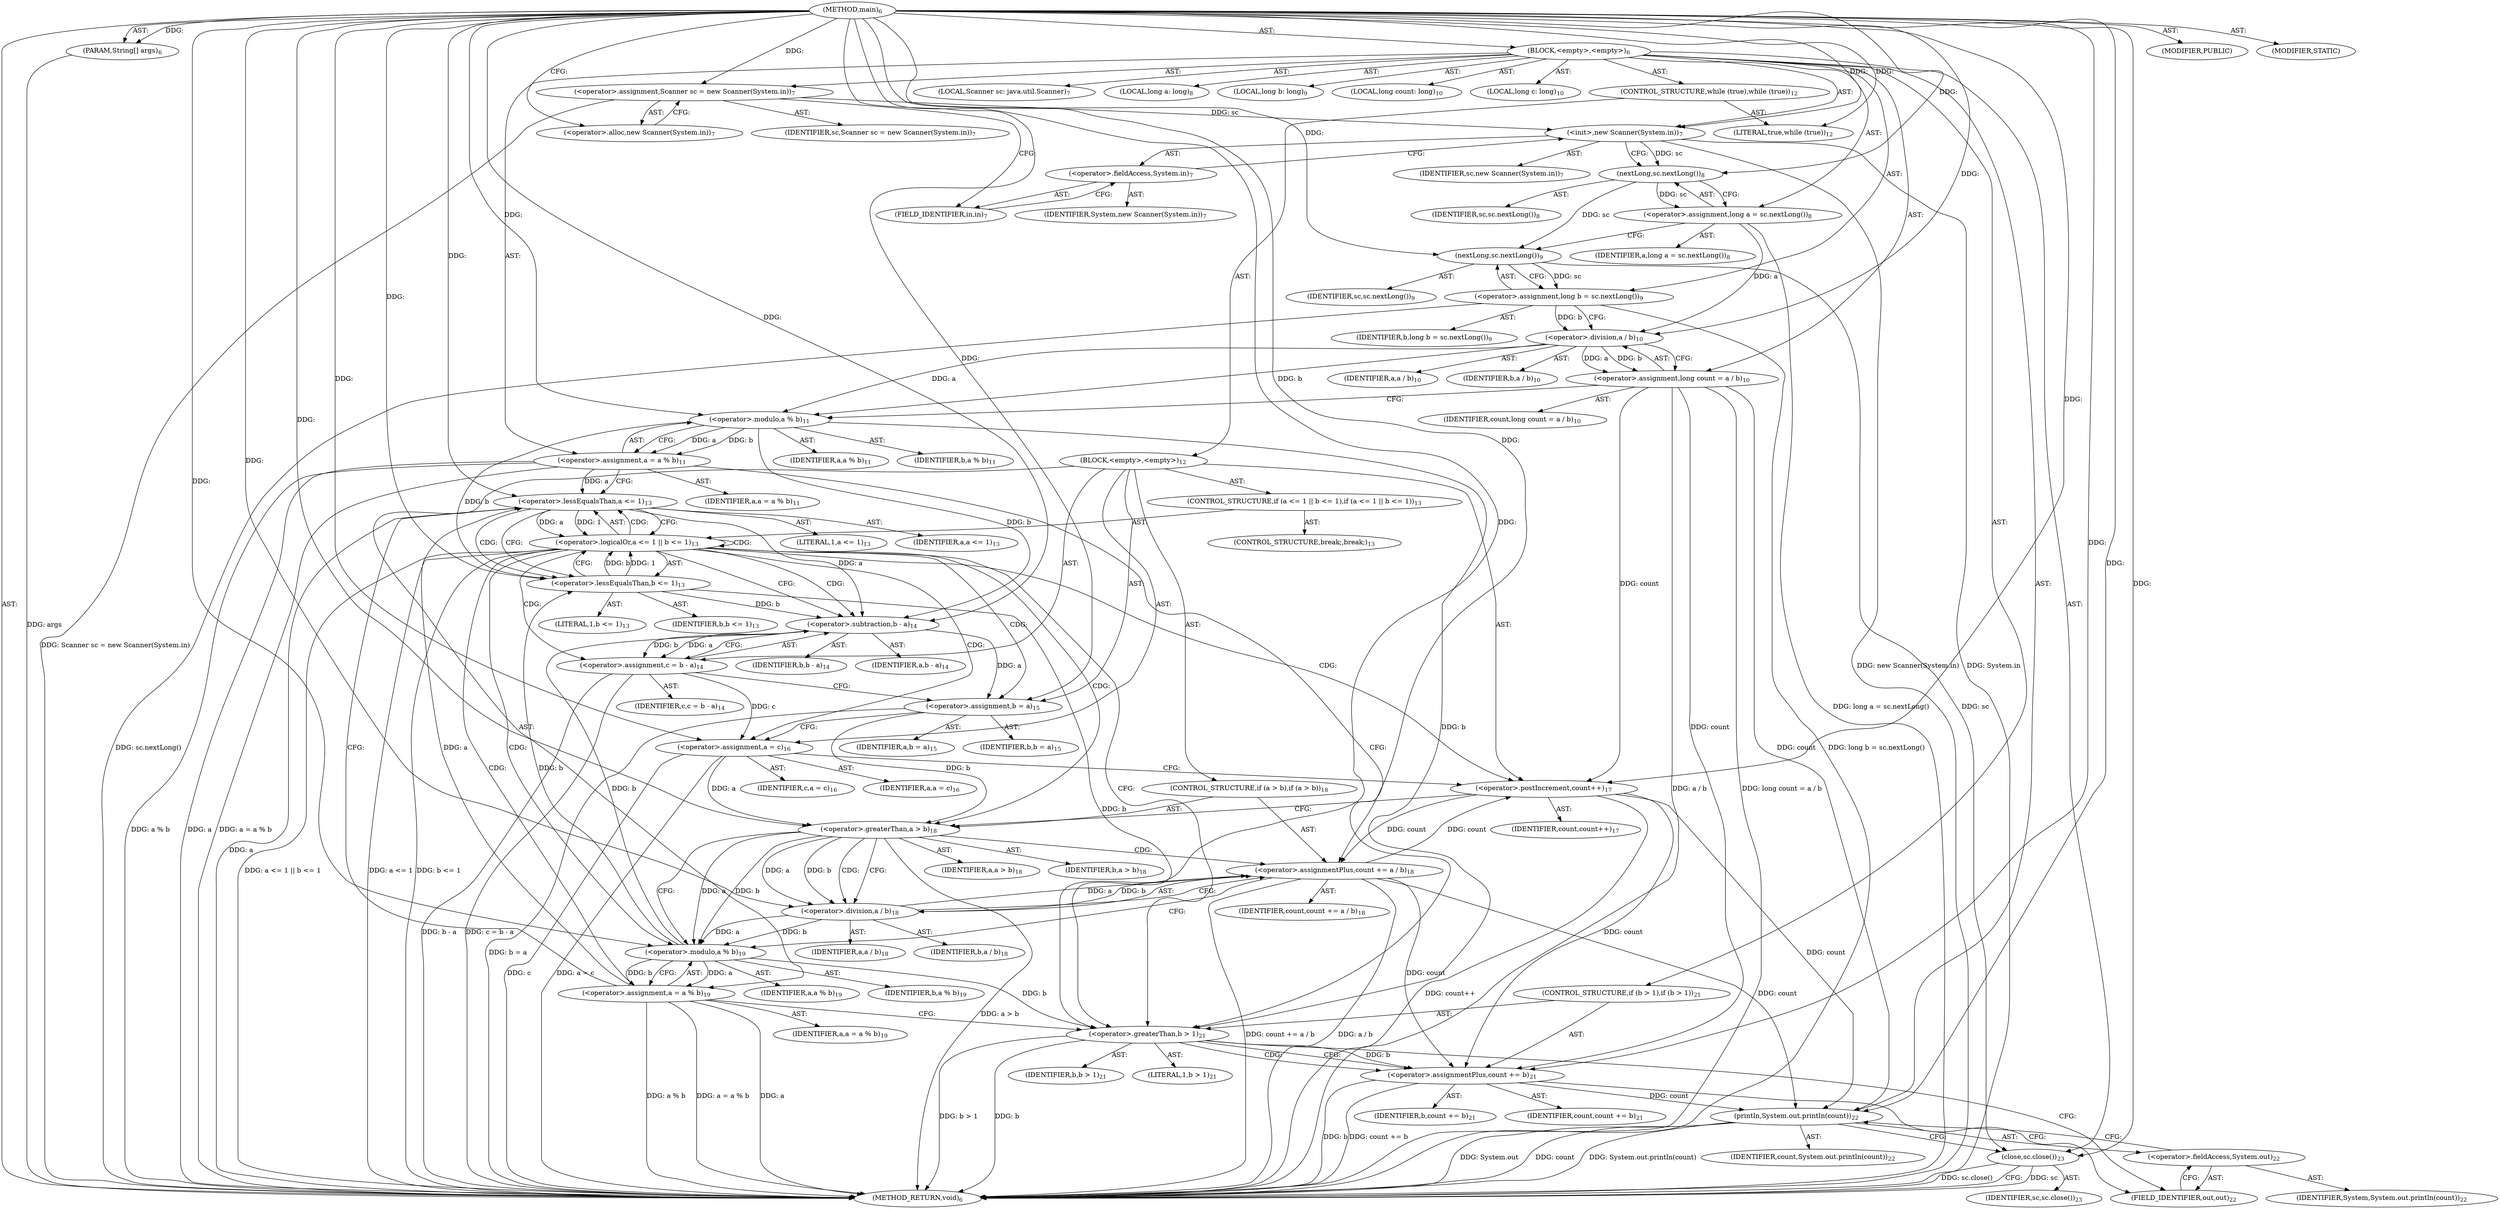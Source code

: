 digraph "main" {  
"19" [label = <(METHOD,main)<SUB>6</SUB>> ]
"20" [label = <(PARAM,String[] args)<SUB>6</SUB>> ]
"21" [label = <(BLOCK,&lt;empty&gt;,&lt;empty&gt;)<SUB>6</SUB>> ]
"4" [label = <(LOCAL,Scanner sc: java.util.Scanner)<SUB>7</SUB>> ]
"22" [label = <(&lt;operator&gt;.assignment,Scanner sc = new Scanner(System.in))<SUB>7</SUB>> ]
"23" [label = <(IDENTIFIER,sc,Scanner sc = new Scanner(System.in))<SUB>7</SUB>> ]
"24" [label = <(&lt;operator&gt;.alloc,new Scanner(System.in))<SUB>7</SUB>> ]
"25" [label = <(&lt;init&gt;,new Scanner(System.in))<SUB>7</SUB>> ]
"3" [label = <(IDENTIFIER,sc,new Scanner(System.in))<SUB>7</SUB>> ]
"26" [label = <(&lt;operator&gt;.fieldAccess,System.in)<SUB>7</SUB>> ]
"27" [label = <(IDENTIFIER,System,new Scanner(System.in))<SUB>7</SUB>> ]
"28" [label = <(FIELD_IDENTIFIER,in,in)<SUB>7</SUB>> ]
"29" [label = <(LOCAL,long a: long)<SUB>8</SUB>> ]
"30" [label = <(&lt;operator&gt;.assignment,long a = sc.nextLong())<SUB>8</SUB>> ]
"31" [label = <(IDENTIFIER,a,long a = sc.nextLong())<SUB>8</SUB>> ]
"32" [label = <(nextLong,sc.nextLong())<SUB>8</SUB>> ]
"33" [label = <(IDENTIFIER,sc,sc.nextLong())<SUB>8</SUB>> ]
"34" [label = <(LOCAL,long b: long)<SUB>9</SUB>> ]
"35" [label = <(&lt;operator&gt;.assignment,long b = sc.nextLong())<SUB>9</SUB>> ]
"36" [label = <(IDENTIFIER,b,long b = sc.nextLong())<SUB>9</SUB>> ]
"37" [label = <(nextLong,sc.nextLong())<SUB>9</SUB>> ]
"38" [label = <(IDENTIFIER,sc,sc.nextLong())<SUB>9</SUB>> ]
"39" [label = <(LOCAL,long count: long)<SUB>10</SUB>> ]
"40" [label = <(LOCAL,long c: long)<SUB>10</SUB>> ]
"41" [label = <(&lt;operator&gt;.assignment,long count = a / b)<SUB>10</SUB>> ]
"42" [label = <(IDENTIFIER,count,long count = a / b)<SUB>10</SUB>> ]
"43" [label = <(&lt;operator&gt;.division,a / b)<SUB>10</SUB>> ]
"44" [label = <(IDENTIFIER,a,a / b)<SUB>10</SUB>> ]
"45" [label = <(IDENTIFIER,b,a / b)<SUB>10</SUB>> ]
"46" [label = <(&lt;operator&gt;.assignment,a = a % b)<SUB>11</SUB>> ]
"47" [label = <(IDENTIFIER,a,a = a % b)<SUB>11</SUB>> ]
"48" [label = <(&lt;operator&gt;.modulo,a % b)<SUB>11</SUB>> ]
"49" [label = <(IDENTIFIER,a,a % b)<SUB>11</SUB>> ]
"50" [label = <(IDENTIFIER,b,a % b)<SUB>11</SUB>> ]
"51" [label = <(CONTROL_STRUCTURE,while (true),while (true))<SUB>12</SUB>> ]
"52" [label = <(LITERAL,true,while (true))<SUB>12</SUB>> ]
"53" [label = <(BLOCK,&lt;empty&gt;,&lt;empty&gt;)<SUB>12</SUB>> ]
"54" [label = <(CONTROL_STRUCTURE,if (a &lt;= 1 || b &lt;= 1),if (a &lt;= 1 || b &lt;= 1))<SUB>13</SUB>> ]
"55" [label = <(&lt;operator&gt;.logicalOr,a &lt;= 1 || b &lt;= 1)<SUB>13</SUB>> ]
"56" [label = <(&lt;operator&gt;.lessEqualsThan,a &lt;= 1)<SUB>13</SUB>> ]
"57" [label = <(IDENTIFIER,a,a &lt;= 1)<SUB>13</SUB>> ]
"58" [label = <(LITERAL,1,a &lt;= 1)<SUB>13</SUB>> ]
"59" [label = <(&lt;operator&gt;.lessEqualsThan,b &lt;= 1)<SUB>13</SUB>> ]
"60" [label = <(IDENTIFIER,b,b &lt;= 1)<SUB>13</SUB>> ]
"61" [label = <(LITERAL,1,b &lt;= 1)<SUB>13</SUB>> ]
"62" [label = <(CONTROL_STRUCTURE,break;,break;)<SUB>13</SUB>> ]
"63" [label = <(&lt;operator&gt;.assignment,c = b - a)<SUB>14</SUB>> ]
"64" [label = <(IDENTIFIER,c,c = b - a)<SUB>14</SUB>> ]
"65" [label = <(&lt;operator&gt;.subtraction,b - a)<SUB>14</SUB>> ]
"66" [label = <(IDENTIFIER,b,b - a)<SUB>14</SUB>> ]
"67" [label = <(IDENTIFIER,a,b - a)<SUB>14</SUB>> ]
"68" [label = <(&lt;operator&gt;.assignment,b = a)<SUB>15</SUB>> ]
"69" [label = <(IDENTIFIER,b,b = a)<SUB>15</SUB>> ]
"70" [label = <(IDENTIFIER,a,b = a)<SUB>15</SUB>> ]
"71" [label = <(&lt;operator&gt;.assignment,a = c)<SUB>16</SUB>> ]
"72" [label = <(IDENTIFIER,a,a = c)<SUB>16</SUB>> ]
"73" [label = <(IDENTIFIER,c,a = c)<SUB>16</SUB>> ]
"74" [label = <(&lt;operator&gt;.postIncrement,count++)<SUB>17</SUB>> ]
"75" [label = <(IDENTIFIER,count,count++)<SUB>17</SUB>> ]
"76" [label = <(CONTROL_STRUCTURE,if (a &gt; b),if (a &gt; b))<SUB>18</SUB>> ]
"77" [label = <(&lt;operator&gt;.greaterThan,a &gt; b)<SUB>18</SUB>> ]
"78" [label = <(IDENTIFIER,a,a &gt; b)<SUB>18</SUB>> ]
"79" [label = <(IDENTIFIER,b,a &gt; b)<SUB>18</SUB>> ]
"80" [label = <(&lt;operator&gt;.assignmentPlus,count += a / b)<SUB>18</SUB>> ]
"81" [label = <(IDENTIFIER,count,count += a / b)<SUB>18</SUB>> ]
"82" [label = <(&lt;operator&gt;.division,a / b)<SUB>18</SUB>> ]
"83" [label = <(IDENTIFIER,a,a / b)<SUB>18</SUB>> ]
"84" [label = <(IDENTIFIER,b,a / b)<SUB>18</SUB>> ]
"85" [label = <(&lt;operator&gt;.assignment,a = a % b)<SUB>19</SUB>> ]
"86" [label = <(IDENTIFIER,a,a = a % b)<SUB>19</SUB>> ]
"87" [label = <(&lt;operator&gt;.modulo,a % b)<SUB>19</SUB>> ]
"88" [label = <(IDENTIFIER,a,a % b)<SUB>19</SUB>> ]
"89" [label = <(IDENTIFIER,b,a % b)<SUB>19</SUB>> ]
"90" [label = <(CONTROL_STRUCTURE,if (b &gt; 1),if (b &gt; 1))<SUB>21</SUB>> ]
"91" [label = <(&lt;operator&gt;.greaterThan,b &gt; 1)<SUB>21</SUB>> ]
"92" [label = <(IDENTIFIER,b,b &gt; 1)<SUB>21</SUB>> ]
"93" [label = <(LITERAL,1,b &gt; 1)<SUB>21</SUB>> ]
"94" [label = <(&lt;operator&gt;.assignmentPlus,count += b)<SUB>21</SUB>> ]
"95" [label = <(IDENTIFIER,count,count += b)<SUB>21</SUB>> ]
"96" [label = <(IDENTIFIER,b,count += b)<SUB>21</SUB>> ]
"97" [label = <(println,System.out.println(count))<SUB>22</SUB>> ]
"98" [label = <(&lt;operator&gt;.fieldAccess,System.out)<SUB>22</SUB>> ]
"99" [label = <(IDENTIFIER,System,System.out.println(count))<SUB>22</SUB>> ]
"100" [label = <(FIELD_IDENTIFIER,out,out)<SUB>22</SUB>> ]
"101" [label = <(IDENTIFIER,count,System.out.println(count))<SUB>22</SUB>> ]
"102" [label = <(close,sc.close())<SUB>23</SUB>> ]
"103" [label = <(IDENTIFIER,sc,sc.close())<SUB>23</SUB>> ]
"104" [label = <(MODIFIER,PUBLIC)> ]
"105" [label = <(MODIFIER,STATIC)> ]
"106" [label = <(METHOD_RETURN,void)<SUB>6</SUB>> ]
  "19" -> "20"  [ label = "AST: "] 
  "19" -> "21"  [ label = "AST: "] 
  "19" -> "104"  [ label = "AST: "] 
  "19" -> "105"  [ label = "AST: "] 
  "19" -> "106"  [ label = "AST: "] 
  "21" -> "4"  [ label = "AST: "] 
  "21" -> "22"  [ label = "AST: "] 
  "21" -> "25"  [ label = "AST: "] 
  "21" -> "29"  [ label = "AST: "] 
  "21" -> "30"  [ label = "AST: "] 
  "21" -> "34"  [ label = "AST: "] 
  "21" -> "35"  [ label = "AST: "] 
  "21" -> "39"  [ label = "AST: "] 
  "21" -> "40"  [ label = "AST: "] 
  "21" -> "41"  [ label = "AST: "] 
  "21" -> "46"  [ label = "AST: "] 
  "21" -> "51"  [ label = "AST: "] 
  "21" -> "90"  [ label = "AST: "] 
  "21" -> "97"  [ label = "AST: "] 
  "21" -> "102"  [ label = "AST: "] 
  "22" -> "23"  [ label = "AST: "] 
  "22" -> "24"  [ label = "AST: "] 
  "25" -> "3"  [ label = "AST: "] 
  "25" -> "26"  [ label = "AST: "] 
  "26" -> "27"  [ label = "AST: "] 
  "26" -> "28"  [ label = "AST: "] 
  "30" -> "31"  [ label = "AST: "] 
  "30" -> "32"  [ label = "AST: "] 
  "32" -> "33"  [ label = "AST: "] 
  "35" -> "36"  [ label = "AST: "] 
  "35" -> "37"  [ label = "AST: "] 
  "37" -> "38"  [ label = "AST: "] 
  "41" -> "42"  [ label = "AST: "] 
  "41" -> "43"  [ label = "AST: "] 
  "43" -> "44"  [ label = "AST: "] 
  "43" -> "45"  [ label = "AST: "] 
  "46" -> "47"  [ label = "AST: "] 
  "46" -> "48"  [ label = "AST: "] 
  "48" -> "49"  [ label = "AST: "] 
  "48" -> "50"  [ label = "AST: "] 
  "51" -> "52"  [ label = "AST: "] 
  "51" -> "53"  [ label = "AST: "] 
  "53" -> "54"  [ label = "AST: "] 
  "53" -> "63"  [ label = "AST: "] 
  "53" -> "68"  [ label = "AST: "] 
  "53" -> "71"  [ label = "AST: "] 
  "53" -> "74"  [ label = "AST: "] 
  "53" -> "76"  [ label = "AST: "] 
  "53" -> "85"  [ label = "AST: "] 
  "54" -> "55"  [ label = "AST: "] 
  "54" -> "62"  [ label = "AST: "] 
  "55" -> "56"  [ label = "AST: "] 
  "55" -> "59"  [ label = "AST: "] 
  "56" -> "57"  [ label = "AST: "] 
  "56" -> "58"  [ label = "AST: "] 
  "59" -> "60"  [ label = "AST: "] 
  "59" -> "61"  [ label = "AST: "] 
  "63" -> "64"  [ label = "AST: "] 
  "63" -> "65"  [ label = "AST: "] 
  "65" -> "66"  [ label = "AST: "] 
  "65" -> "67"  [ label = "AST: "] 
  "68" -> "69"  [ label = "AST: "] 
  "68" -> "70"  [ label = "AST: "] 
  "71" -> "72"  [ label = "AST: "] 
  "71" -> "73"  [ label = "AST: "] 
  "74" -> "75"  [ label = "AST: "] 
  "76" -> "77"  [ label = "AST: "] 
  "76" -> "80"  [ label = "AST: "] 
  "77" -> "78"  [ label = "AST: "] 
  "77" -> "79"  [ label = "AST: "] 
  "80" -> "81"  [ label = "AST: "] 
  "80" -> "82"  [ label = "AST: "] 
  "82" -> "83"  [ label = "AST: "] 
  "82" -> "84"  [ label = "AST: "] 
  "85" -> "86"  [ label = "AST: "] 
  "85" -> "87"  [ label = "AST: "] 
  "87" -> "88"  [ label = "AST: "] 
  "87" -> "89"  [ label = "AST: "] 
  "90" -> "91"  [ label = "AST: "] 
  "90" -> "94"  [ label = "AST: "] 
  "91" -> "92"  [ label = "AST: "] 
  "91" -> "93"  [ label = "AST: "] 
  "94" -> "95"  [ label = "AST: "] 
  "94" -> "96"  [ label = "AST: "] 
  "97" -> "98"  [ label = "AST: "] 
  "97" -> "101"  [ label = "AST: "] 
  "98" -> "99"  [ label = "AST: "] 
  "98" -> "100"  [ label = "AST: "] 
  "102" -> "103"  [ label = "AST: "] 
  "22" -> "28"  [ label = "CFG: "] 
  "25" -> "32"  [ label = "CFG: "] 
  "30" -> "37"  [ label = "CFG: "] 
  "35" -> "43"  [ label = "CFG: "] 
  "41" -> "48"  [ label = "CFG: "] 
  "46" -> "56"  [ label = "CFG: "] 
  "46" -> "91"  [ label = "CFG: "] 
  "97" -> "102"  [ label = "CFG: "] 
  "102" -> "106"  [ label = "CFG: "] 
  "24" -> "22"  [ label = "CFG: "] 
  "26" -> "25"  [ label = "CFG: "] 
  "32" -> "30"  [ label = "CFG: "] 
  "37" -> "35"  [ label = "CFG: "] 
  "43" -> "41"  [ label = "CFG: "] 
  "48" -> "46"  [ label = "CFG: "] 
  "91" -> "94"  [ label = "CFG: "] 
  "91" -> "100"  [ label = "CFG: "] 
  "94" -> "100"  [ label = "CFG: "] 
  "98" -> "97"  [ label = "CFG: "] 
  "28" -> "26"  [ label = "CFG: "] 
  "63" -> "68"  [ label = "CFG: "] 
  "68" -> "71"  [ label = "CFG: "] 
  "71" -> "74"  [ label = "CFG: "] 
  "74" -> "77"  [ label = "CFG: "] 
  "85" -> "56"  [ label = "CFG: "] 
  "85" -> "91"  [ label = "CFG: "] 
  "100" -> "98"  [ label = "CFG: "] 
  "55" -> "91"  [ label = "CFG: "] 
  "55" -> "65"  [ label = "CFG: "] 
  "65" -> "63"  [ label = "CFG: "] 
  "77" -> "82"  [ label = "CFG: "] 
  "77" -> "87"  [ label = "CFG: "] 
  "80" -> "87"  [ label = "CFG: "] 
  "87" -> "85"  [ label = "CFG: "] 
  "56" -> "55"  [ label = "CFG: "] 
  "56" -> "59"  [ label = "CFG: "] 
  "59" -> "55"  [ label = "CFG: "] 
  "82" -> "80"  [ label = "CFG: "] 
  "19" -> "24"  [ label = "CFG: "] 
  "20" -> "106"  [ label = "DDG: args"] 
  "22" -> "106"  [ label = "DDG: Scanner sc = new Scanner(System.in)"] 
  "25" -> "106"  [ label = "DDG: System.in"] 
  "25" -> "106"  [ label = "DDG: new Scanner(System.in)"] 
  "30" -> "106"  [ label = "DDG: long a = sc.nextLong()"] 
  "35" -> "106"  [ label = "DDG: sc.nextLong()"] 
  "35" -> "106"  [ label = "DDG: long b = sc.nextLong()"] 
  "41" -> "106"  [ label = "DDG: a / b"] 
  "41" -> "106"  [ label = "DDG: long count = a / b"] 
  "46" -> "106"  [ label = "DDG: a"] 
  "46" -> "106"  [ label = "DDG: a % b"] 
  "46" -> "106"  [ label = "DDG: a = a % b"] 
  "56" -> "106"  [ label = "DDG: a"] 
  "55" -> "106"  [ label = "DDG: a &lt;= 1"] 
  "55" -> "106"  [ label = "DDG: b &lt;= 1"] 
  "55" -> "106"  [ label = "DDG: a &lt;= 1 || b &lt;= 1"] 
  "63" -> "106"  [ label = "DDG: b - a"] 
  "63" -> "106"  [ label = "DDG: c = b - a"] 
  "68" -> "106"  [ label = "DDG: b = a"] 
  "71" -> "106"  [ label = "DDG: c"] 
  "71" -> "106"  [ label = "DDG: a = c"] 
  "74" -> "106"  [ label = "DDG: count++"] 
  "77" -> "106"  [ label = "DDG: a &gt; b"] 
  "80" -> "106"  [ label = "DDG: a / b"] 
  "80" -> "106"  [ label = "DDG: count += a / b"] 
  "85" -> "106"  [ label = "DDG: a"] 
  "85" -> "106"  [ label = "DDG: a % b"] 
  "85" -> "106"  [ label = "DDG: a = a % b"] 
  "91" -> "106"  [ label = "DDG: b"] 
  "91" -> "106"  [ label = "DDG: b &gt; 1"] 
  "94" -> "106"  [ label = "DDG: b"] 
  "94" -> "106"  [ label = "DDG: count += b"] 
  "97" -> "106"  [ label = "DDG: System.out"] 
  "97" -> "106"  [ label = "DDG: count"] 
  "97" -> "106"  [ label = "DDG: System.out.println(count)"] 
  "102" -> "106"  [ label = "DDG: sc"] 
  "102" -> "106"  [ label = "DDG: sc.close()"] 
  "19" -> "20"  [ label = "DDG: "] 
  "19" -> "22"  [ label = "DDG: "] 
  "32" -> "30"  [ label = "DDG: sc"] 
  "37" -> "35"  [ label = "DDG: sc"] 
  "43" -> "41"  [ label = "DDG: a"] 
  "43" -> "41"  [ label = "DDG: b"] 
  "48" -> "46"  [ label = "DDG: a"] 
  "48" -> "46"  [ label = "DDG: b"] 
  "22" -> "25"  [ label = "DDG: sc"] 
  "19" -> "25"  [ label = "DDG: "] 
  "19" -> "52"  [ label = "DDG: "] 
  "91" -> "94"  [ label = "DDG: b"] 
  "19" -> "94"  [ label = "DDG: "] 
  "41" -> "97"  [ label = "DDG: count"] 
  "74" -> "97"  [ label = "DDG: count"] 
  "80" -> "97"  [ label = "DDG: count"] 
  "94" -> "97"  [ label = "DDG: count"] 
  "19" -> "97"  [ label = "DDG: "] 
  "37" -> "102"  [ label = "DDG: sc"] 
  "19" -> "102"  [ label = "DDG: "] 
  "25" -> "32"  [ label = "DDG: sc"] 
  "19" -> "32"  [ label = "DDG: "] 
  "32" -> "37"  [ label = "DDG: sc"] 
  "19" -> "37"  [ label = "DDG: "] 
  "30" -> "43"  [ label = "DDG: a"] 
  "19" -> "43"  [ label = "DDG: "] 
  "35" -> "43"  [ label = "DDG: b"] 
  "43" -> "48"  [ label = "DDG: a"] 
  "19" -> "48"  [ label = "DDG: "] 
  "43" -> "48"  [ label = "DDG: b"] 
  "65" -> "63"  [ label = "DDG: b"] 
  "65" -> "63"  [ label = "DDG: a"] 
  "65" -> "68"  [ label = "DDG: a"] 
  "19" -> "68"  [ label = "DDG: "] 
  "63" -> "71"  [ label = "DDG: c"] 
  "19" -> "71"  [ label = "DDG: "] 
  "87" -> "85"  [ label = "DDG: a"] 
  "87" -> "85"  [ label = "DDG: b"] 
  "48" -> "91"  [ label = "DDG: b"] 
  "59" -> "91"  [ label = "DDG: b"] 
  "87" -> "91"  [ label = "DDG: b"] 
  "19" -> "91"  [ label = "DDG: "] 
  "41" -> "94"  [ label = "DDG: count"] 
  "74" -> "94"  [ label = "DDG: count"] 
  "80" -> "94"  [ label = "DDG: count"] 
  "41" -> "74"  [ label = "DDG: count"] 
  "80" -> "74"  [ label = "DDG: count"] 
  "19" -> "74"  [ label = "DDG: "] 
  "82" -> "80"  [ label = "DDG: a"] 
  "82" -> "80"  [ label = "DDG: b"] 
  "56" -> "55"  [ label = "DDG: a"] 
  "56" -> "55"  [ label = "DDG: 1"] 
  "59" -> "55"  [ label = "DDG: b"] 
  "59" -> "55"  [ label = "DDG: 1"] 
  "48" -> "65"  [ label = "DDG: b"] 
  "59" -> "65"  [ label = "DDG: b"] 
  "87" -> "65"  [ label = "DDG: b"] 
  "19" -> "65"  [ label = "DDG: "] 
  "56" -> "65"  [ label = "DDG: a"] 
  "71" -> "77"  [ label = "DDG: a"] 
  "19" -> "77"  [ label = "DDG: "] 
  "68" -> "77"  [ label = "DDG: b"] 
  "74" -> "80"  [ label = "DDG: count"] 
  "19" -> "80"  [ label = "DDG: "] 
  "77" -> "87"  [ label = "DDG: a"] 
  "82" -> "87"  [ label = "DDG: a"] 
  "19" -> "87"  [ label = "DDG: "] 
  "77" -> "87"  [ label = "DDG: b"] 
  "82" -> "87"  [ label = "DDG: b"] 
  "46" -> "56"  [ label = "DDG: a"] 
  "85" -> "56"  [ label = "DDG: a"] 
  "19" -> "56"  [ label = "DDG: "] 
  "48" -> "59"  [ label = "DDG: b"] 
  "87" -> "59"  [ label = "DDG: b"] 
  "19" -> "59"  [ label = "DDG: "] 
  "77" -> "82"  [ label = "DDG: a"] 
  "19" -> "82"  [ label = "DDG: "] 
  "77" -> "82"  [ label = "DDG: b"] 
  "91" -> "94"  [ label = "CDG: "] 
  "55" -> "68"  [ label = "CDG: "] 
  "55" -> "77"  [ label = "CDG: "] 
  "55" -> "71"  [ label = "CDG: "] 
  "55" -> "85"  [ label = "CDG: "] 
  "55" -> "74"  [ label = "CDG: "] 
  "55" -> "63"  [ label = "CDG: "] 
  "55" -> "65"  [ label = "CDG: "] 
  "55" -> "87"  [ label = "CDG: "] 
  "55" -> "56"  [ label = "CDG: "] 
  "55" -> "55"  [ label = "CDG: "] 
  "77" -> "80"  [ label = "CDG: "] 
  "77" -> "82"  [ label = "CDG: "] 
  "56" -> "59"  [ label = "CDG: "] 
}
